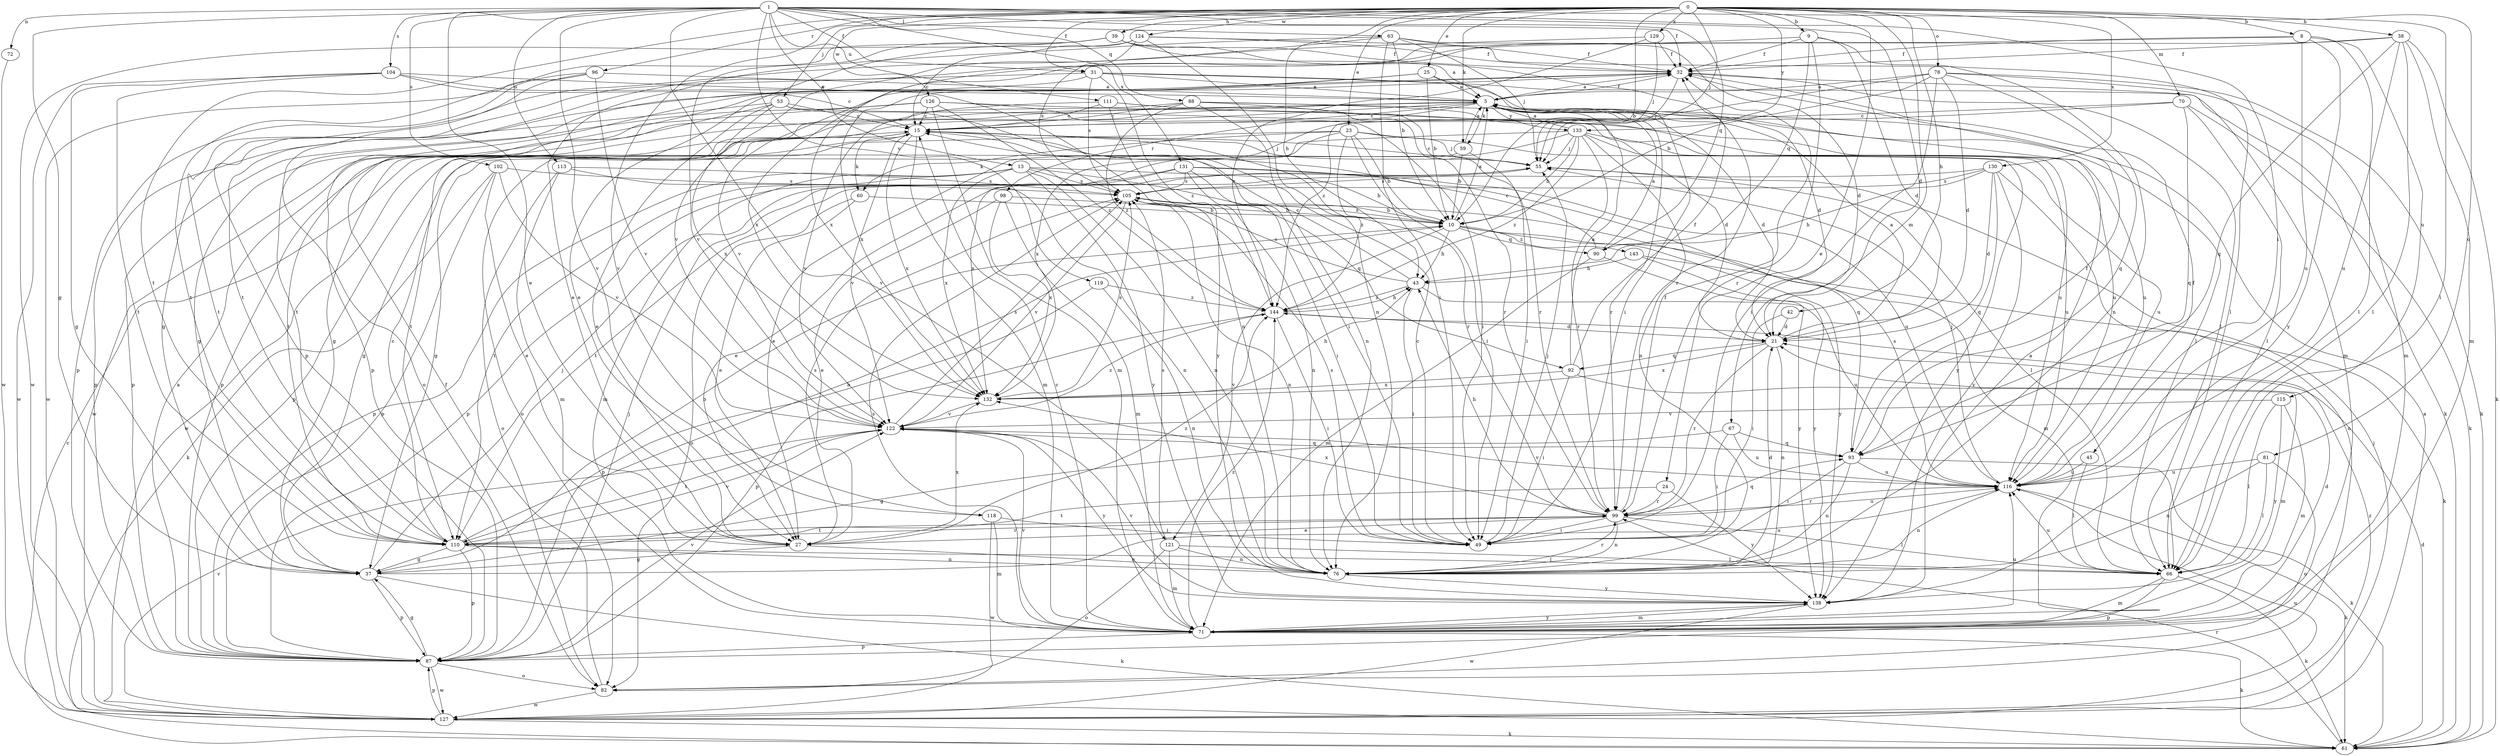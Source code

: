 strict digraph  {
0;
1;
5;
8;
9;
10;
13;
15;
21;
23;
24;
25;
27;
31;
32;
37;
38;
39;
42;
43;
45;
49;
53;
55;
59;
60;
61;
63;
66;
67;
70;
71;
72;
76;
78;
81;
82;
87;
88;
90;
92;
93;
96;
98;
99;
102;
104;
105;
110;
111;
113;
115;
116;
118;
119;
121;
122;
124;
126;
127;
129;
130;
131;
132;
133;
138;
143;
144;
0 -> 8  [label=b];
0 -> 9  [label=b];
0 -> 10  [label=b];
0 -> 23  [label=e];
0 -> 24  [label=e];
0 -> 25  [label=e];
0 -> 31  [label=f];
0 -> 38  [label=h];
0 -> 39  [label=h];
0 -> 42  [label=h];
0 -> 43  [label=h];
0 -> 53  [label=j];
0 -> 55  [label=j];
0 -> 59  [label=k];
0 -> 67  [label=m];
0 -> 70  [label=m];
0 -> 78  [label=o];
0 -> 81  [label=o];
0 -> 96  [label=r];
0 -> 110  [label=t];
0 -> 118  [label=v];
0 -> 124  [label=w];
0 -> 126  [label=w];
0 -> 129  [label=x];
0 -> 130  [label=x];
0 -> 133  [label=y];
1 -> 13  [label=c];
1 -> 21  [label=d];
1 -> 27  [label=e];
1 -> 31  [label=f];
1 -> 32  [label=f];
1 -> 37  [label=g];
1 -> 45  [label=i];
1 -> 63  [label=l];
1 -> 66  [label=l];
1 -> 72  [label=n];
1 -> 88  [label=q];
1 -> 90  [label=q];
1 -> 102  [label=s];
1 -> 104  [label=s];
1 -> 111  [label=u];
1 -> 113  [label=u];
1 -> 118  [label=v];
1 -> 119  [label=v];
1 -> 121  [label=v];
1 -> 131  [label=x];
5 -> 15  [label=c];
5 -> 21  [label=d];
5 -> 32  [label=f];
5 -> 37  [label=g];
5 -> 59  [label=k];
5 -> 87  [label=p];
5 -> 98  [label=r];
5 -> 99  [label=r];
5 -> 110  [label=t];
5 -> 133  [label=y];
8 -> 32  [label=f];
8 -> 66  [label=l];
8 -> 110  [label=t];
8 -> 115  [label=u];
8 -> 116  [label=u];
8 -> 138  [label=y];
9 -> 21  [label=d];
9 -> 32  [label=f];
9 -> 76  [label=n];
9 -> 90  [label=q];
9 -> 99  [label=r];
9 -> 132  [label=x];
10 -> 5  [label=a];
10 -> 43  [label=h];
10 -> 71  [label=m];
10 -> 90  [label=q];
10 -> 105  [label=s];
10 -> 121  [label=v];
10 -> 138  [label=y];
10 -> 143  [label=z];
13 -> 10  [label=b];
13 -> 71  [label=m];
13 -> 76  [label=n];
13 -> 87  [label=p];
13 -> 92  [label=q];
13 -> 105  [label=s];
13 -> 110  [label=t];
13 -> 132  [label=x];
13 -> 138  [label=y];
15 -> 55  [label=j];
15 -> 60  [label=k];
15 -> 71  [label=m];
15 -> 87  [label=p];
15 -> 99  [label=r];
15 -> 122  [label=v];
15 -> 127  [label=w];
15 -> 132  [label=x];
21 -> 5  [label=a];
21 -> 76  [label=n];
21 -> 92  [label=q];
21 -> 99  [label=r];
21 -> 132  [label=x];
23 -> 10  [label=b];
23 -> 37  [label=g];
23 -> 49  [label=i];
23 -> 55  [label=j];
23 -> 60  [label=k];
23 -> 116  [label=u];
23 -> 132  [label=x];
23 -> 144  [label=z];
24 -> 99  [label=r];
24 -> 110  [label=t];
24 -> 138  [label=y];
25 -> 5  [label=a];
25 -> 10  [label=b];
25 -> 49  [label=i];
25 -> 110  [label=t];
25 -> 132  [label=x];
27 -> 37  [label=g];
27 -> 76  [label=n];
27 -> 105  [label=s];
27 -> 132  [label=x];
27 -> 144  [label=z];
31 -> 5  [label=a];
31 -> 21  [label=d];
31 -> 61  [label=k];
31 -> 105  [label=s];
31 -> 110  [label=t];
31 -> 122  [label=v];
31 -> 144  [label=z];
32 -> 5  [label=a];
32 -> 37  [label=g];
32 -> 55  [label=j];
32 -> 66  [label=l];
32 -> 71  [label=m];
32 -> 87  [label=p];
37 -> 10  [label=b];
37 -> 55  [label=j];
37 -> 61  [label=k];
37 -> 87  [label=p];
37 -> 116  [label=u];
38 -> 32  [label=f];
38 -> 61  [label=k];
38 -> 66  [label=l];
38 -> 71  [label=m];
38 -> 93  [label=q];
38 -> 116  [label=u];
38 -> 132  [label=x];
39 -> 5  [label=a];
39 -> 32  [label=f];
39 -> 99  [label=r];
39 -> 110  [label=t];
39 -> 122  [label=v];
39 -> 127  [label=w];
42 -> 21  [label=d];
42 -> 49  [label=i];
43 -> 15  [label=c];
43 -> 49  [label=i];
43 -> 105  [label=s];
43 -> 116  [label=u];
43 -> 144  [label=z];
45 -> 66  [label=l];
45 -> 116  [label=u];
49 -> 15  [label=c];
49 -> 55  [label=j];
49 -> 105  [label=s];
53 -> 15  [label=c];
53 -> 21  [label=d];
53 -> 27  [label=e];
53 -> 49  [label=i];
53 -> 87  [label=p];
53 -> 110  [label=t];
53 -> 132  [label=x];
55 -> 15  [label=c];
55 -> 66  [label=l];
55 -> 105  [label=s];
59 -> 5  [label=a];
59 -> 10  [label=b];
59 -> 49  [label=i];
59 -> 82  [label=o];
60 -> 10  [label=b];
60 -> 27  [label=e];
60 -> 82  [label=o];
61 -> 15  [label=c];
61 -> 21  [label=d];
61 -> 99  [label=r];
63 -> 10  [label=b];
63 -> 21  [label=d];
63 -> 27  [label=e];
63 -> 32  [label=f];
63 -> 49  [label=i];
63 -> 55  [label=j];
63 -> 122  [label=v];
66 -> 61  [label=k];
66 -> 71  [label=m];
66 -> 87  [label=p];
66 -> 116  [label=u];
67 -> 37  [label=g];
67 -> 49  [label=i];
67 -> 93  [label=q];
67 -> 116  [label=u];
70 -> 15  [label=c];
70 -> 61  [label=k];
70 -> 66  [label=l];
70 -> 93  [label=q];
70 -> 132  [label=x];
71 -> 15  [label=c];
71 -> 21  [label=d];
71 -> 61  [label=k];
71 -> 87  [label=p];
71 -> 105  [label=s];
71 -> 116  [label=u];
71 -> 122  [label=v];
71 -> 138  [label=y];
71 -> 144  [label=z];
72 -> 127  [label=w];
76 -> 21  [label=d];
76 -> 99  [label=r];
76 -> 138  [label=y];
78 -> 5  [label=a];
78 -> 10  [label=b];
78 -> 21  [label=d];
78 -> 49  [label=i];
78 -> 61  [label=k];
78 -> 71  [label=m];
78 -> 93  [label=q];
78 -> 144  [label=z];
81 -> 66  [label=l];
81 -> 76  [label=n];
81 -> 82  [label=o];
81 -> 116  [label=u];
82 -> 32  [label=f];
82 -> 127  [label=w];
87 -> 5  [label=a];
87 -> 37  [label=g];
87 -> 55  [label=j];
87 -> 82  [label=o];
87 -> 122  [label=v];
87 -> 127  [label=w];
88 -> 15  [label=c];
88 -> 66  [label=l];
88 -> 76  [label=n];
88 -> 99  [label=r];
88 -> 116  [label=u];
88 -> 127  [label=w];
88 -> 144  [label=z];
90 -> 5  [label=a];
90 -> 15  [label=c];
90 -> 71  [label=m];
90 -> 138  [label=y];
92 -> 5  [label=a];
92 -> 32  [label=f];
92 -> 49  [label=i];
92 -> 71  [label=m];
92 -> 132  [label=x];
93 -> 32  [label=f];
93 -> 49  [label=i];
93 -> 61  [label=k];
93 -> 76  [label=n];
93 -> 116  [label=u];
96 -> 5  [label=a];
96 -> 82  [label=o];
96 -> 87  [label=p];
96 -> 122  [label=v];
96 -> 127  [label=w];
98 -> 10  [label=b];
98 -> 27  [label=e];
98 -> 71  [label=m];
98 -> 132  [label=x];
99 -> 27  [label=e];
99 -> 32  [label=f];
99 -> 43  [label=h];
99 -> 49  [label=i];
99 -> 66  [label=l];
99 -> 76  [label=n];
99 -> 93  [label=q];
99 -> 110  [label=t];
99 -> 116  [label=u];
99 -> 132  [label=x];
102 -> 27  [label=e];
102 -> 61  [label=k];
102 -> 87  [label=p];
102 -> 105  [label=s];
102 -> 122  [label=v];
104 -> 5  [label=a];
104 -> 15  [label=c];
104 -> 37  [label=g];
104 -> 76  [label=n];
104 -> 110  [label=t];
104 -> 127  [label=w];
105 -> 10  [label=b];
105 -> 76  [label=n];
105 -> 122  [label=v];
110 -> 10  [label=b];
110 -> 15  [label=c];
110 -> 37  [label=g];
110 -> 66  [label=l];
110 -> 76  [label=n];
110 -> 87  [label=p];
110 -> 99  [label=r];
110 -> 122  [label=v];
111 -> 15  [label=c];
111 -> 99  [label=r];
111 -> 116  [label=u];
111 -> 122  [label=v];
111 -> 138  [label=y];
113 -> 71  [label=m];
113 -> 76  [label=n];
113 -> 82  [label=o];
113 -> 105  [label=s];
115 -> 66  [label=l];
115 -> 71  [label=m];
115 -> 122  [label=v];
115 -> 138  [label=y];
116 -> 32  [label=f];
116 -> 55  [label=j];
116 -> 61  [label=k];
116 -> 76  [label=n];
116 -> 99  [label=r];
116 -> 105  [label=s];
116 -> 122  [label=v];
118 -> 49  [label=i];
118 -> 71  [label=m];
118 -> 127  [label=w];
119 -> 76  [label=n];
119 -> 87  [label=p];
119 -> 144  [label=z];
121 -> 66  [label=l];
121 -> 71  [label=m];
121 -> 76  [label=n];
121 -> 82  [label=o];
121 -> 105  [label=s];
122 -> 93  [label=q];
122 -> 105  [label=s];
122 -> 110  [label=t];
122 -> 138  [label=y];
122 -> 144  [label=z];
124 -> 15  [label=c];
124 -> 27  [label=e];
124 -> 32  [label=f];
124 -> 66  [label=l];
124 -> 76  [label=n];
124 -> 105  [label=s];
126 -> 15  [label=c];
126 -> 37  [label=g];
126 -> 49  [label=i];
126 -> 71  [label=m];
126 -> 87  [label=p];
126 -> 116  [label=u];
126 -> 144  [label=z];
127 -> 5  [label=a];
127 -> 55  [label=j];
127 -> 61  [label=k];
127 -> 87  [label=p];
127 -> 116  [label=u];
127 -> 122  [label=v];
127 -> 144  [label=z];
129 -> 32  [label=f];
129 -> 55  [label=j];
129 -> 87  [label=p];
129 -> 144  [label=z];
130 -> 21  [label=d];
130 -> 43  [label=h];
130 -> 82  [label=o];
130 -> 93  [label=q];
130 -> 105  [label=s];
130 -> 110  [label=t];
130 -> 138  [label=y];
131 -> 27  [label=e];
131 -> 49  [label=i];
131 -> 76  [label=n];
131 -> 87  [label=p];
131 -> 93  [label=q];
131 -> 105  [label=s];
131 -> 116  [label=u];
132 -> 43  [label=h];
132 -> 105  [label=s];
132 -> 122  [label=v];
133 -> 5  [label=a];
133 -> 10  [label=b];
133 -> 27  [label=e];
133 -> 37  [label=g];
133 -> 55  [label=j];
133 -> 76  [label=n];
133 -> 99  [label=r];
133 -> 116  [label=u];
133 -> 138  [label=y];
133 -> 144  [label=z];
138 -> 5  [label=a];
138 -> 71  [label=m];
138 -> 122  [label=v];
138 -> 127  [label=w];
143 -> 43  [label=h];
143 -> 61  [label=k];
143 -> 138  [label=y];
144 -> 21  [label=d];
144 -> 43  [label=h];
144 -> 49  [label=i];
144 -> 87  [label=p];
}
